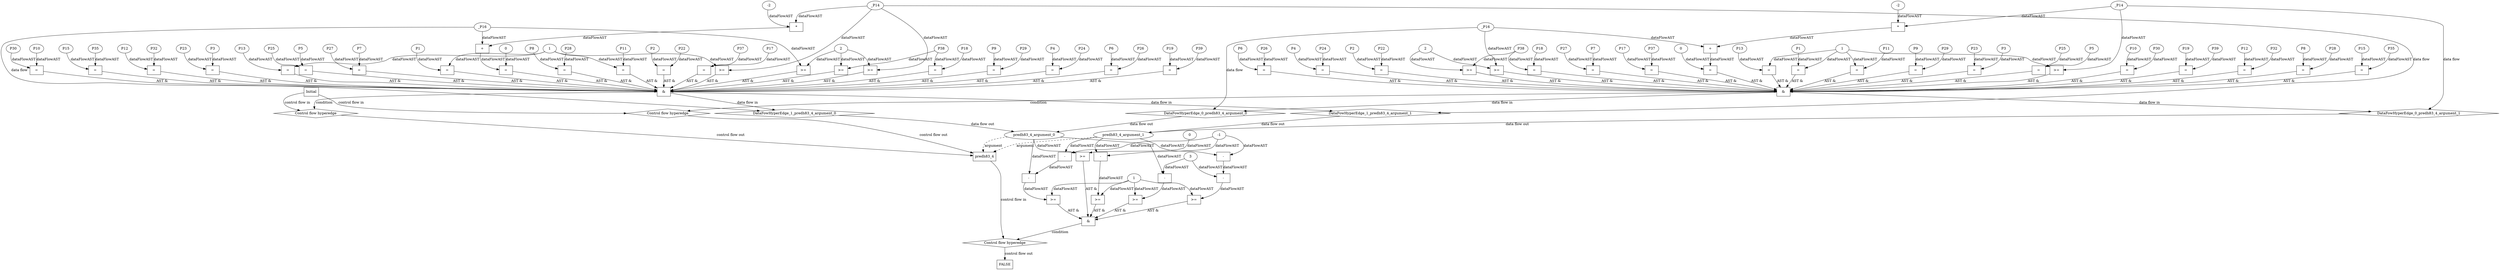 digraph dag {
"predh83_4" [label="predh83_4" nodeName="predh83_4" class=cfn  shape="rect"];
FALSE [label="FALSE" nodeName=FALSE class=cfn  shape="rect"];
Initial [label="Initial" nodeName=Initial class=cfn  shape="rect"];
ControlFowHyperEdge_0 [label="Control flow hyperedge" nodeName=ControlFowHyperEdge_0 class=controlFlowHyperEdge shape="diamond"];
"Initial" -> ControlFowHyperEdge_0 [label="control flow in"]
ControlFowHyperEdge_0 -> "predh83_4" [label="control flow out"]
ControlFowHyperEdge_1 [label="Control flow hyperedge" nodeName=ControlFowHyperEdge_1 class=controlFlowHyperEdge shape="diamond"];
"Initial" -> ControlFowHyperEdge_1 [label="control flow in"]
ControlFowHyperEdge_1 -> "predh83_4" [label="control flow out"]
ControlFowHyperEdge_2 [label="Control flow hyperedge" nodeName=ControlFowHyperEdge_2 class=controlFlowHyperEdge shape="diamond"];
"predh83_4" -> ControlFowHyperEdge_2 [label="control flow in"]
ControlFowHyperEdge_2 -> "FALSE" [label="control flow out"]
"predh83_4_argument_0" [label="predh83_4_argument_0" nodeName=argument0 class=argument  head="predh83_4" shape="oval"];
"predh83_4_argument_0" -> "predh83_4"[label="argument" style="dashed"]
"predh83_4_argument_1" [label="predh83_4_argument_1" nodeName=argument1 class=argument  head="predh83_4" shape="oval"];
"predh83_4_argument_1" -> "predh83_4"[label="argument" style="dashed"]

"xxxpredh83_4___Initial_0xxx_and" [label="&" nodeName="xxxpredh83_4___Initial_0xxx_and" class=Operator shape="rect"];
"xxxpredh83_4___Initial_0xxxguard8_node_0" [label="=" nodeName="xxxpredh83_4___Initial_0xxxguard8_node_0" class=Operator  shape="rect"];
"xxxpredh83_4___Initial_0xxxguard8_node_1" [label="P10" nodeName="xxxpredh83_4___Initial_0xxxguard8_node_1" class=Constant ];
"xxxpredh83_4___Initial_0xxxguard8_node_2" [label="P30" nodeName="xxxpredh83_4___Initial_0xxxguard8_node_2" class=Constant ];
"xxxpredh83_4___Initial_0xxxguard8_node_1" -> "xxxpredh83_4___Initial_0xxxguard8_node_0"[label="dataFlowAST"]
"xxxpredh83_4___Initial_0xxxguard8_node_2" -> "xxxpredh83_4___Initial_0xxxguard8_node_0"[label="dataFlowAST"]

"xxxpredh83_4___Initial_0xxxguard8_node_0" -> "xxxpredh83_4___Initial_0xxx_and" [label="AST &"];
"xxxpredh83_4___Initial_0xxxguard6_node_0" [label="=" nodeName="xxxpredh83_4___Initial_0xxxguard6_node_0" class=Operator  shape="rect"];
"xxxpredh83_4___Initial_0xxxguard6_node_1" [label="P19" nodeName="xxxpredh83_4___Initial_0xxxguard6_node_1" class=Constant ];
"xxxpredh83_4___Initial_0xxxguard6_node_2" [label="P39" nodeName="xxxpredh83_4___Initial_0xxxguard6_node_2" class=Constant ];
"xxxpredh83_4___Initial_0xxxguard6_node_1" -> "xxxpredh83_4___Initial_0xxxguard6_node_0"[label="dataFlowAST"]
"xxxpredh83_4___Initial_0xxxguard6_node_2" -> "xxxpredh83_4___Initial_0xxxguard6_node_0"[label="dataFlowAST"]

"xxxpredh83_4___Initial_0xxxguard6_node_0" -> "xxxpredh83_4___Initial_0xxx_and" [label="AST &"];
"xxxpredh83_4___Initial_0xxxguard16_node_0" [label="=" nodeName="xxxpredh83_4___Initial_0xxxguard16_node_0" class=Operator  shape="rect"];
"xxxpredh83_4___Initial_0xxxguard16_node_1" [label="P12" nodeName="xxxpredh83_4___Initial_0xxxguard16_node_1" class=Constant ];
"xxxpredh83_4___Initial_0xxxguard16_node_2" [label="P32" nodeName="xxxpredh83_4___Initial_0xxxguard16_node_2" class=Constant ];
"xxxpredh83_4___Initial_0xxxguard16_node_1" -> "xxxpredh83_4___Initial_0xxxguard16_node_0"[label="dataFlowAST"]
"xxxpredh83_4___Initial_0xxxguard16_node_2" -> "xxxpredh83_4___Initial_0xxxguard16_node_0"[label="dataFlowAST"]

"xxxpredh83_4___Initial_0xxxguard16_node_0" -> "xxxpredh83_4___Initial_0xxx_and" [label="AST &"];
"xxxpredh83_4___Initial_0xxxguard17_node_0" [label="=" nodeName="xxxpredh83_4___Initial_0xxxguard17_node_0" class=Operator  shape="rect"];
"xxxpredh83_4___Initial_0xxxguard17_node_1" [label="P8" nodeName="xxxpredh83_4___Initial_0xxxguard17_node_1" class=Constant ];
"xxxpredh83_4___Initial_0xxxguard17_node_2" [label="P28" nodeName="xxxpredh83_4___Initial_0xxxguard17_node_2" class=Constant ];
"xxxpredh83_4___Initial_0xxxguard17_node_1" -> "xxxpredh83_4___Initial_0xxxguard17_node_0"[label="dataFlowAST"]
"xxxpredh83_4___Initial_0xxxguard17_node_2" -> "xxxpredh83_4___Initial_0xxxguard17_node_0"[label="dataFlowAST"]

"xxxpredh83_4___Initial_0xxxguard17_node_0" -> "xxxpredh83_4___Initial_0xxx_and" [label="AST &"];
"xxxpredh83_4___Initial_0xxxguard15_node_0" [label="=" nodeName="xxxpredh83_4___Initial_0xxxguard15_node_0" class=Operator  shape="rect"];
"xxxpredh83_4___Initial_0xxxguard15_node_1" [label="P15" nodeName="xxxpredh83_4___Initial_0xxxguard15_node_1" class=Constant ];
"xxxpredh83_4___Initial_0xxxguard15_node_2" [label="P35" nodeName="xxxpredh83_4___Initial_0xxxguard15_node_2" class=Constant ];
"xxxpredh83_4___Initial_0xxxguard15_node_1" -> "xxxpredh83_4___Initial_0xxxguard15_node_0"[label="dataFlowAST"]
"xxxpredh83_4___Initial_0xxxguard15_node_2" -> "xxxpredh83_4___Initial_0xxxguard15_node_0"[label="dataFlowAST"]

"xxxpredh83_4___Initial_0xxxguard15_node_0" -> "xxxpredh83_4___Initial_0xxx_and" [label="AST &"];
"xxxpredh83_4___Initial_0xxxguard7_node_0" [label="=" nodeName="xxxpredh83_4___Initial_0xxxguard7_node_0" class=Operator  shape="rect"];
"xxxpredh83_4___Initial_0xxxguard7_node_1" [label="P6" nodeName="xxxpredh83_4___Initial_0xxxguard7_node_1" class=Constant ];
"xxxpredh83_4___Initial_0xxxguard7_node_2" [label="P26" nodeName="xxxpredh83_4___Initial_0xxxguard7_node_2" class=Constant ];
"xxxpredh83_4___Initial_0xxxguard7_node_1" -> "xxxpredh83_4___Initial_0xxxguard7_node_0"[label="dataFlowAST"]
"xxxpredh83_4___Initial_0xxxguard7_node_2" -> "xxxpredh83_4___Initial_0xxxguard7_node_0"[label="dataFlowAST"]

"xxxpredh83_4___Initial_0xxxguard7_node_0" -> "xxxpredh83_4___Initial_0xxx_and" [label="AST &"];
"xxxpredh83_4___Initial_0xxxguard19_node_0" [label=">=" nodeName="xxxpredh83_4___Initial_0xxxguard19_node_0" class=Operator  shape="rect"];
"xxxpredh83_4___Initial_0xxxguard10_node_2" -> "xxxpredh83_4___Initial_0xxxguard19_node_0"[label="dataFlowAST"]
"xxxpredh83_4___Initial_0xxxguard14_node_2" -> "xxxpredh83_4___Initial_0xxxguard19_node_0"[label="dataFlowAST"]

"xxxpredh83_4___Initial_0xxxguard19_node_0" -> "xxxpredh83_4___Initial_0xxx_and" [label="AST &"];
"xxxpredh83_4___Initial_0xxxguard18_node_0" [label="=" nodeName="xxxpredh83_4___Initial_0xxxguard18_node_0" class=Operator  shape="rect"];
"xxxpredh83_4___Initial_0xxxguard18_node_1" [label="P4" nodeName="xxxpredh83_4___Initial_0xxxguard18_node_1" class=Constant ];
"xxxpredh83_4___Initial_0xxxguard18_node_2" [label="P24" nodeName="xxxpredh83_4___Initial_0xxxguard18_node_2" class=Constant ];
"xxxpredh83_4___Initial_0xxxguard18_node_1" -> "xxxpredh83_4___Initial_0xxxguard18_node_0"[label="dataFlowAST"]
"xxxpredh83_4___Initial_0xxxguard18_node_2" -> "xxxpredh83_4___Initial_0xxxguard18_node_0"[label="dataFlowAST"]

"xxxpredh83_4___Initial_0xxxguard18_node_0" -> "xxxpredh83_4___Initial_0xxx_and" [label="AST &"];
"xxxpredh83_4___Initial_0xxxguard1_node_0" [label="=" nodeName="xxxpredh83_4___Initial_0xxxguard1_node_0" class=Operator  shape="rect"];
"xxxpredh83_4___Initial_0xxxguard1_node_1" [label="P2" nodeName="xxxpredh83_4___Initial_0xxxguard1_node_1" class=Constant ];
"xxxpredh83_4___Initial_0xxxguard1_node_2" [label="P22" nodeName="xxxpredh83_4___Initial_0xxxguard1_node_2" class=Constant ];
"xxxpredh83_4___Initial_0xxxguard1_node_1" -> "xxxpredh83_4___Initial_0xxxguard1_node_0"[label="dataFlowAST"]
"xxxpredh83_4___Initial_0xxxguard1_node_2" -> "xxxpredh83_4___Initial_0xxxguard1_node_0"[label="dataFlowAST"]

"xxxpredh83_4___Initial_0xxxguard1_node_0" -> "xxxpredh83_4___Initial_0xxx_and" [label="AST &"];
"xxxpredh83_4___Initial_0xxxguard_0_node_0" [label="=" nodeName="xxxpredh83_4___Initial_0xxxguard_0_node_0" class=Operator  shape="rect"];
"xxxpredh83_4___Initial_0xxxguard_0_node_1" [label="P7" nodeName="xxxpredh83_4___Initial_0xxxguard_0_node_1" class=Constant ];
"xxxpredh83_4___Initial_0xxxguard_0_node_2" [label="P27" nodeName="xxxpredh83_4___Initial_0xxxguard_0_node_2" class=Constant ];
"xxxpredh83_4___Initial_0xxxguard_0_node_1" -> "xxxpredh83_4___Initial_0xxxguard_0_node_0"[label="dataFlowAST"]
"xxxpredh83_4___Initial_0xxxguard_0_node_2" -> "xxxpredh83_4___Initial_0xxxguard_0_node_0"[label="dataFlowAST"]

"xxxpredh83_4___Initial_0xxxguard_0_node_0" -> "xxxpredh83_4___Initial_0xxx_and" [label="AST &"];
"xxxpredh83_4___Initial_0xxxguard14_node_0" [label=">=" nodeName="xxxpredh83_4___Initial_0xxxguard14_node_0" class=Operator  shape="rect"];
"xxxpredh83_4___Initial_0xxxguard14_node_2" [label="2" nodeName="xxxpredh83_4___Initial_0xxxguard14_node_2" class=Literal ];
"xxxpredh83_4___Initial_0xxxdataFlow_0_node_0" -> "xxxpredh83_4___Initial_0xxxguard14_node_0"[label="dataFlowAST"]
"xxxpredh83_4___Initial_0xxxguard14_node_2" -> "xxxpredh83_4___Initial_0xxxguard14_node_0"[label="dataFlowAST"]

"xxxpredh83_4___Initial_0xxxguard14_node_0" -> "xxxpredh83_4___Initial_0xxx_and" [label="AST &"];
"xxxpredh83_4___Initial_0xxxguard20_node_0" [label="=" nodeName="xxxpredh83_4___Initial_0xxxguard20_node_0" class=Operator  shape="rect"];
"xxxpredh83_4___Initial_0xxxguard20_node_1" [label="P17" nodeName="xxxpredh83_4___Initial_0xxxguard20_node_1" class=Constant ];
"xxxpredh83_4___Initial_0xxxguard20_node_2" [label="P37" nodeName="xxxpredh83_4___Initial_0xxxguard20_node_2" class=Constant ];
"xxxpredh83_4___Initial_0xxxguard20_node_1" -> "xxxpredh83_4___Initial_0xxxguard20_node_0"[label="dataFlowAST"]
"xxxpredh83_4___Initial_0xxxguard20_node_2" -> "xxxpredh83_4___Initial_0xxxguard20_node_0"[label="dataFlowAST"]

"xxxpredh83_4___Initial_0xxxguard20_node_0" -> "xxxpredh83_4___Initial_0xxx_and" [label="AST &"];
"xxxpredh83_4___Initial_0xxxguard2_node_0" [label="=" nodeName="xxxpredh83_4___Initial_0xxxguard2_node_0" class=Operator  shape="rect"];
"xxxpredh83_4___Initial_0xxxguard2_node_1" [label="1" nodeName="xxxpredh83_4___Initial_0xxxguard2_node_1" class=Literal ];
"xxxpredh83_4___Initial_0xxxguard2_node_2" [label="P13" nodeName="xxxpredh83_4___Initial_0xxxguard2_node_2" class=Constant ];
"xxxpredh83_4___Initial_0xxxguard2_node_1" -> "xxxpredh83_4___Initial_0xxxguard2_node_0"[label="dataFlowAST"]
"xxxpredh83_4___Initial_0xxxguard2_node_2" -> "xxxpredh83_4___Initial_0xxxguard2_node_0"[label="dataFlowAST"]

"xxxpredh83_4___Initial_0xxxguard2_node_0" -> "xxxpredh83_4___Initial_0xxx_and" [label="AST &"];
"xxxpredh83_4___Initial_0xxxguard12_node_0" [label="=" nodeName="xxxpredh83_4___Initial_0xxxguard12_node_0" class=Operator  shape="rect"];
"xxxpredh83_4___Initial_0xxxguard12_node_1" [label="+" nodeName="xxxpredh83_4___Initial_0xxxguard12_node_1" class= Operator shape="rect"];
"xxxpredh83_4___Initial_0xxxguard12_node_2" [label="*" nodeName="xxxpredh83_4___Initial_0xxxguard12_node_2" class=Operator  shape="rect"];
"xxxpredh83_4___Initial_0xxxguard12_node_3" [label="-2" nodeName="xxxpredh83_4___Initial_0xxxguard12_node_3" class=Coeff ];
"xxxpredh83_4___Initial_0xxxguard12_node_6" [label="0" nodeName="xxxpredh83_4___Initial_0xxxguard12_node_6" class=Literal ];
"xxxpredh83_4___Initial_0xxxguard12_node_1" -> "xxxpredh83_4___Initial_0xxxguard12_node_0"[label="dataFlowAST"]
"xxxpredh83_4___Initial_0xxxguard12_node_6" -> "xxxpredh83_4___Initial_0xxxguard12_node_0"[label="dataFlowAST"]
"xxxpredh83_4___Initial_0xxxguard12_node_2" -> "xxxpredh83_4___Initial_0xxxguard12_node_1"[label="dataFlowAST"]
"xxxpredh83_4___Initial_0xxxdataFlow_0_node_0" -> "xxxpredh83_4___Initial_0xxxguard12_node_1"[label="dataFlowAST"]
"xxxpredh83_4___Initial_0xxxguard12_node_3" -> "xxxpredh83_4___Initial_0xxxguard12_node_2"[label="dataFlowAST"]
"xxxpredh83_4___Initial_0xxxdataFlow1_node_0" -> "xxxpredh83_4___Initial_0xxxguard12_node_2"[label="dataFlowAST"]

"xxxpredh83_4___Initial_0xxxguard12_node_0" -> "xxxpredh83_4___Initial_0xxx_and" [label="AST &"];
"xxxpredh83_4___Initial_0xxxguard5_node_0" [label="=" nodeName="xxxpredh83_4___Initial_0xxxguard5_node_0" class=Operator  shape="rect"];
"xxxpredh83_4___Initial_0xxxguard5_node_2" [label="P1" nodeName="xxxpredh83_4___Initial_0xxxguard5_node_2" class=Constant ];
"xxxpredh83_4___Initial_0xxxguard2_node_1" -> "xxxpredh83_4___Initial_0xxxguard5_node_0"[label="dataFlowAST"]
"xxxpredh83_4___Initial_0xxxguard5_node_2" -> "xxxpredh83_4___Initial_0xxxguard5_node_0"[label="dataFlowAST"]

"xxxpredh83_4___Initial_0xxxguard5_node_0" -> "xxxpredh83_4___Initial_0xxx_and" [label="AST &"];
"xxxpredh83_4___Initial_0xxxguard4_node_0" [label="=" nodeName="xxxpredh83_4___Initial_0xxxguard4_node_0" class=Operator  shape="rect"];
"xxxpredh83_4___Initial_0xxxguard4_node_1" [label="P9" nodeName="xxxpredh83_4___Initial_0xxxguard4_node_1" class=Constant ];
"xxxpredh83_4___Initial_0xxxguard4_node_2" [label="P29" nodeName="xxxpredh83_4___Initial_0xxxguard4_node_2" class=Constant ];
"xxxpredh83_4___Initial_0xxxguard4_node_1" -> "xxxpredh83_4___Initial_0xxxguard4_node_0"[label="dataFlowAST"]
"xxxpredh83_4___Initial_0xxxguard4_node_2" -> "xxxpredh83_4___Initial_0xxxguard4_node_0"[label="dataFlowAST"]

"xxxpredh83_4___Initial_0xxxguard4_node_0" -> "xxxpredh83_4___Initial_0xxx_and" [label="AST &"];
"xxxpredh83_4___Initial_0xxxguard10_node_0" [label="=" nodeName="xxxpredh83_4___Initial_0xxxguard10_node_0" class=Operator  shape="rect"];
"xxxpredh83_4___Initial_0xxxguard10_node_1" [label="P18" nodeName="xxxpredh83_4___Initial_0xxxguard10_node_1" class=Constant ];
"xxxpredh83_4___Initial_0xxxguard10_node_2" [label="P38" nodeName="xxxpredh83_4___Initial_0xxxguard10_node_2" class=Constant ];
"xxxpredh83_4___Initial_0xxxguard10_node_1" -> "xxxpredh83_4___Initial_0xxxguard10_node_0"[label="dataFlowAST"]
"xxxpredh83_4___Initial_0xxxguard10_node_2" -> "xxxpredh83_4___Initial_0xxxguard10_node_0"[label="dataFlowAST"]

"xxxpredh83_4___Initial_0xxxguard10_node_0" -> "xxxpredh83_4___Initial_0xxx_and" [label="AST &"];
"xxxpredh83_4___Initial_0xxxguard3_node_0" [label="=" nodeName="xxxpredh83_4___Initial_0xxxguard3_node_0" class=Operator  shape="rect"];
"xxxpredh83_4___Initial_0xxxguard3_node_1" [label="P3" nodeName="xxxpredh83_4___Initial_0xxxguard3_node_1" class=Constant ];
"xxxpredh83_4___Initial_0xxxguard3_node_2" [label="P23" nodeName="xxxpredh83_4___Initial_0xxxguard3_node_2" class=Constant ];
"xxxpredh83_4___Initial_0xxxguard3_node_1" -> "xxxpredh83_4___Initial_0xxxguard3_node_0"[label="dataFlowAST"]
"xxxpredh83_4___Initial_0xxxguard3_node_2" -> "xxxpredh83_4___Initial_0xxxguard3_node_0"[label="dataFlowAST"]

"xxxpredh83_4___Initial_0xxxguard3_node_0" -> "xxxpredh83_4___Initial_0xxx_and" [label="AST &"];
"xxxpredh83_4___Initial_0xxxguard9_node_0" [label=">=" nodeName="xxxpredh83_4___Initial_0xxxguard9_node_0" class=Operator  shape="rect"];
"xxxpredh83_4___Initial_0xxxguard2_node_1" -> "xxxpredh83_4___Initial_0xxxguard9_node_0"[label="dataFlowAST"]
"xxxpredh83_4___Initial_0xxxdataFlow1_node_0" -> "xxxpredh83_4___Initial_0xxxguard9_node_0"[label="dataFlowAST"]

"xxxpredh83_4___Initial_0xxxguard9_node_0" -> "xxxpredh83_4___Initial_0xxx_and" [label="AST &"];
"xxxpredh83_4___Initial_0xxxguard11_node_0" [label="=" nodeName="xxxpredh83_4___Initial_0xxxguard11_node_0" class=Operator  shape="rect"];
"xxxpredh83_4___Initial_0xxxguard11_node_1" [label="P5" nodeName="xxxpredh83_4___Initial_0xxxguard11_node_1" class=Constant ];
"xxxpredh83_4___Initial_0xxxguard11_node_2" [label="P25" nodeName="xxxpredh83_4___Initial_0xxxguard11_node_2" class=Constant ];
"xxxpredh83_4___Initial_0xxxguard11_node_1" -> "xxxpredh83_4___Initial_0xxxguard11_node_0"[label="dataFlowAST"]
"xxxpredh83_4___Initial_0xxxguard11_node_2" -> "xxxpredh83_4___Initial_0xxxguard11_node_0"[label="dataFlowAST"]

"xxxpredh83_4___Initial_0xxxguard11_node_0" -> "xxxpredh83_4___Initial_0xxx_and" [label="AST &"];
"xxxpredh83_4___Initial_0xxxguard13_node_0" [label="=" nodeName="xxxpredh83_4___Initial_0xxxguard13_node_0" class=Operator  shape="rect"];
"xxxpredh83_4___Initial_0xxxguard13_node_2" [label="P11" nodeName="xxxpredh83_4___Initial_0xxxguard13_node_2" class=Constant ];
"xxxpredh83_4___Initial_0xxxguard2_node_1" -> "xxxpredh83_4___Initial_0xxxguard13_node_0"[label="dataFlowAST"]
"xxxpredh83_4___Initial_0xxxguard13_node_2" -> "xxxpredh83_4___Initial_0xxxguard13_node_0"[label="dataFlowAST"]

"xxxpredh83_4___Initial_0xxxguard13_node_0" -> "xxxpredh83_4___Initial_0xxx_and" [label="AST &"];
"xxxpredh83_4___Initial_0xxx_and" -> "ControlFowHyperEdge_0" [label="condition"];
"xxxpredh83_4___Initial_0xxxdataFlow_0_node_0" [label="_P16" nodeName="xxxpredh83_4___Initial_0xxxdataFlow_0_node_0" class=Constant ];

"xxxpredh83_4___Initial_0xxxdataFlow_0_node_0" -> "DataFowHyperEdge_0_predh83_4_argument_0" [label="data flow"];
"xxxpredh83_4___Initial_0xxxdataFlow1_node_0" [label="_P14" nodeName="xxxpredh83_4___Initial_0xxxdataFlow1_node_0" class=Constant ];

"xxxpredh83_4___Initial_0xxxdataFlow1_node_0" -> "DataFowHyperEdge_0_predh83_4_argument_1" [label="data flow"];
"xxxpredh83_4___Initial_1xxx_and" [label="&" nodeName="xxxpredh83_4___Initial_1xxx_and" class=Operator shape="rect"];
"xxxpredh83_4___Initial_1xxxguard16_node_0" [label="=" nodeName="xxxpredh83_4___Initial_1xxxguard16_node_0" class=Operator  shape="rect"];
"xxxpredh83_4___Initial_1xxxguard16_node_2" [label="P13" nodeName="xxxpredh83_4___Initial_1xxxguard16_node_2" class=Constant ];
"xxxpredh83_4___Initial_1xxxguard1_node_1" -> "xxxpredh83_4___Initial_1xxxguard16_node_0"[label="dataFlowAST"]
"xxxpredh83_4___Initial_1xxxguard16_node_2" -> "xxxpredh83_4___Initial_1xxxguard16_node_0"[label="dataFlowAST"]

"xxxpredh83_4___Initial_1xxxguard16_node_0" -> "xxxpredh83_4___Initial_1xxx_and" [label="AST &"];
"xxxpredh83_4___Initial_1xxxguard13_node_0" [label="=" nodeName="xxxpredh83_4___Initial_1xxxguard13_node_0" class=Operator  shape="rect"];
"xxxpredh83_4___Initial_1xxxguard13_node_1" [label="P19" nodeName="xxxpredh83_4___Initial_1xxxguard13_node_1" class=Constant ];
"xxxpredh83_4___Initial_1xxxguard13_node_2" [label="P39" nodeName="xxxpredh83_4___Initial_1xxxguard13_node_2" class=Constant ];
"xxxpredh83_4___Initial_1xxxguard13_node_1" -> "xxxpredh83_4___Initial_1xxxguard13_node_0"[label="dataFlowAST"]
"xxxpredh83_4___Initial_1xxxguard13_node_2" -> "xxxpredh83_4___Initial_1xxxguard13_node_0"[label="dataFlowAST"]

"xxxpredh83_4___Initial_1xxxguard13_node_0" -> "xxxpredh83_4___Initial_1xxx_and" [label="AST &"];
"xxxpredh83_4___Initial_1xxxguard_0_node_0" [label="=" nodeName="xxxpredh83_4___Initial_1xxxguard_0_node_0" class=Operator  shape="rect"];
"xxxpredh83_4___Initial_1xxxguard_0_node_1" [label="P6" nodeName="xxxpredh83_4___Initial_1xxxguard_0_node_1" class=Constant ];
"xxxpredh83_4___Initial_1xxxguard_0_node_2" [label="P26" nodeName="xxxpredh83_4___Initial_1xxxguard_0_node_2" class=Constant ];
"xxxpredh83_4___Initial_1xxxguard_0_node_1" -> "xxxpredh83_4___Initial_1xxxguard_0_node_0"[label="dataFlowAST"]
"xxxpredh83_4___Initial_1xxxguard_0_node_2" -> "xxxpredh83_4___Initial_1xxxguard_0_node_0"[label="dataFlowAST"]

"xxxpredh83_4___Initial_1xxxguard_0_node_0" -> "xxxpredh83_4___Initial_1xxx_and" [label="AST &"];
"xxxpredh83_4___Initial_1xxxguard5_node_0" [label="=" nodeName="xxxpredh83_4___Initial_1xxxguard5_node_0" class=Operator  shape="rect"];
"xxxpredh83_4___Initial_1xxxguard5_node_1" [label="+" nodeName="xxxpredh83_4___Initial_1xxxguard5_node_1" class= Operator shape="rect"];
"xxxpredh83_4___Initial_1xxxguard5_node_2" [label="*" nodeName="xxxpredh83_4___Initial_1xxxguard5_node_2" class=Operator  shape="rect"];
"xxxpredh83_4___Initial_1xxxguard5_node_3" [label="-2" nodeName="xxxpredh83_4___Initial_1xxxguard5_node_3" class=Coeff ];
"xxxpredh83_4___Initial_1xxxguard5_node_6" [label="0" nodeName="xxxpredh83_4___Initial_1xxxguard5_node_6" class=Literal ];
"xxxpredh83_4___Initial_1xxxguard5_node_1" -> "xxxpredh83_4___Initial_1xxxguard5_node_0"[label="dataFlowAST"]
"xxxpredh83_4___Initial_1xxxguard5_node_6" -> "xxxpredh83_4___Initial_1xxxguard5_node_0"[label="dataFlowAST"]
"xxxpredh83_4___Initial_1xxxguard5_node_2" -> "xxxpredh83_4___Initial_1xxxguard5_node_1"[label="dataFlowAST"]
"xxxpredh83_4___Initial_1xxxdataFlow_0_node_0" -> "xxxpredh83_4___Initial_1xxxguard5_node_1"[label="dataFlowAST"]
"xxxpredh83_4___Initial_1xxxguard5_node_3" -> "xxxpredh83_4___Initial_1xxxguard5_node_2"[label="dataFlowAST"]
"xxxpredh83_4___Initial_1xxxdataFlow1_node_0" -> "xxxpredh83_4___Initial_1xxxguard5_node_2"[label="dataFlowAST"]

"xxxpredh83_4___Initial_1xxxguard5_node_0" -> "xxxpredh83_4___Initial_1xxx_and" [label="AST &"];
"xxxpredh83_4___Initial_1xxxguard14_node_0" [label="=" nodeName="xxxpredh83_4___Initial_1xxxguard14_node_0" class=Operator  shape="rect"];
"xxxpredh83_4___Initial_1xxxguard14_node_1" [label="P10" nodeName="xxxpredh83_4___Initial_1xxxguard14_node_1" class=Constant ];
"xxxpredh83_4___Initial_1xxxguard14_node_2" [label="P30" nodeName="xxxpredh83_4___Initial_1xxxguard14_node_2" class=Constant ];
"xxxpredh83_4___Initial_1xxxguard14_node_1" -> "xxxpredh83_4___Initial_1xxxguard14_node_0"[label="dataFlowAST"]
"xxxpredh83_4___Initial_1xxxguard14_node_2" -> "xxxpredh83_4___Initial_1xxxguard14_node_0"[label="dataFlowAST"]

"xxxpredh83_4___Initial_1xxxguard14_node_0" -> "xxxpredh83_4___Initial_1xxx_and" [label="AST &"];
"xxxpredh83_4___Initial_1xxxguard21_node_0" [label="=" nodeName="xxxpredh83_4___Initial_1xxxguard21_node_0" class=Operator  shape="rect"];
"xxxpredh83_4___Initial_1xxxguard21_node_1" [label="P15" nodeName="xxxpredh83_4___Initial_1xxxguard21_node_1" class=Constant ];
"xxxpredh83_4___Initial_1xxxguard21_node_2" [label="P35" nodeName="xxxpredh83_4___Initial_1xxxguard21_node_2" class=Constant ];
"xxxpredh83_4___Initial_1xxxguard21_node_1" -> "xxxpredh83_4___Initial_1xxxguard21_node_0"[label="dataFlowAST"]
"xxxpredh83_4___Initial_1xxxguard21_node_2" -> "xxxpredh83_4___Initial_1xxxguard21_node_0"[label="dataFlowAST"]

"xxxpredh83_4___Initial_1xxxguard21_node_0" -> "xxxpredh83_4___Initial_1xxx_and" [label="AST &"];
"xxxpredh83_4___Initial_1xxxguard2_node_0" [label="=" nodeName="xxxpredh83_4___Initial_1xxxguard2_node_0" class=Operator  shape="rect"];
"xxxpredh83_4___Initial_1xxxguard2_node_1" [label="P12" nodeName="xxxpredh83_4___Initial_1xxxguard2_node_1" class=Constant ];
"xxxpredh83_4___Initial_1xxxguard2_node_2" [label="P32" nodeName="xxxpredh83_4___Initial_1xxxguard2_node_2" class=Constant ];
"xxxpredh83_4___Initial_1xxxguard2_node_1" -> "xxxpredh83_4___Initial_1xxxguard2_node_0"[label="dataFlowAST"]
"xxxpredh83_4___Initial_1xxxguard2_node_2" -> "xxxpredh83_4___Initial_1xxxguard2_node_0"[label="dataFlowAST"]

"xxxpredh83_4___Initial_1xxxguard2_node_0" -> "xxxpredh83_4___Initial_1xxx_and" [label="AST &"];
"xxxpredh83_4___Initial_1xxxguard20_node_0" [label=">=" nodeName="xxxpredh83_4___Initial_1xxxguard20_node_0" class=Operator  shape="rect"];
"xxxpredh83_4___Initial_1xxxdataFlow_0_node_0" -> "xxxpredh83_4___Initial_1xxxguard20_node_0"[label="dataFlowAST"]
"xxxpredh83_4___Initial_1xxxguard6_node_2" -> "xxxpredh83_4___Initial_1xxxguard20_node_0"[label="dataFlowAST"]

"xxxpredh83_4___Initial_1xxxguard20_node_0" -> "xxxpredh83_4___Initial_1xxx_and" [label="AST &"];
"xxxpredh83_4___Initial_1xxxguard19_node_0" [label="=" nodeName="xxxpredh83_4___Initial_1xxxguard19_node_0" class=Operator  shape="rect"];
"xxxpredh83_4___Initial_1xxxguard19_node_1" [label="P3" nodeName="xxxpredh83_4___Initial_1xxxguard19_node_1" class=Constant ];
"xxxpredh83_4___Initial_1xxxguard19_node_2" [label="P23" nodeName="xxxpredh83_4___Initial_1xxxguard19_node_2" class=Constant ];
"xxxpredh83_4___Initial_1xxxguard19_node_1" -> "xxxpredh83_4___Initial_1xxxguard19_node_0"[label="dataFlowAST"]
"xxxpredh83_4___Initial_1xxxguard19_node_2" -> "xxxpredh83_4___Initial_1xxxguard19_node_0"[label="dataFlowAST"]

"xxxpredh83_4___Initial_1xxxguard19_node_0" -> "xxxpredh83_4___Initial_1xxx_and" [label="AST &"];
"xxxpredh83_4___Initial_1xxxguard1_node_0" [label="=" nodeName="xxxpredh83_4___Initial_1xxxguard1_node_0" class=Operator  shape="rect"];
"xxxpredh83_4___Initial_1xxxguard1_node_1" [label="1" nodeName="xxxpredh83_4___Initial_1xxxguard1_node_1" class=Literal ];
"xxxpredh83_4___Initial_1xxxguard1_node_2" [label="P1" nodeName="xxxpredh83_4___Initial_1xxxguard1_node_2" class=Constant ];
"xxxpredh83_4___Initial_1xxxguard1_node_1" -> "xxxpredh83_4___Initial_1xxxguard1_node_0"[label="dataFlowAST"]
"xxxpredh83_4___Initial_1xxxguard1_node_2" -> "xxxpredh83_4___Initial_1xxxguard1_node_0"[label="dataFlowAST"]

"xxxpredh83_4___Initial_1xxxguard1_node_0" -> "xxxpredh83_4___Initial_1xxx_and" [label="AST &"];
"xxxpredh83_4___Initial_1xxxguard8_node_0" [label="=" nodeName="xxxpredh83_4___Initial_1xxxguard8_node_0" class=Operator  shape="rect"];
"xxxpredh83_4___Initial_1xxxguard8_node_1" [label="P5" nodeName="xxxpredh83_4___Initial_1xxxguard8_node_1" class=Constant ];
"xxxpredh83_4___Initial_1xxxguard8_node_2" [label="P25" nodeName="xxxpredh83_4___Initial_1xxxguard8_node_2" class=Constant ];
"xxxpredh83_4___Initial_1xxxguard8_node_1" -> "xxxpredh83_4___Initial_1xxxguard8_node_0"[label="dataFlowAST"]
"xxxpredh83_4___Initial_1xxxguard8_node_2" -> "xxxpredh83_4___Initial_1xxxguard8_node_0"[label="dataFlowAST"]

"xxxpredh83_4___Initial_1xxxguard8_node_0" -> "xxxpredh83_4___Initial_1xxx_and" [label="AST &"];
"xxxpredh83_4___Initial_1xxxguard18_node_0" [label="=" nodeName="xxxpredh83_4___Initial_1xxxguard18_node_0" class=Operator  shape="rect"];
"xxxpredh83_4___Initial_1xxxguard18_node_1" [label="P7" nodeName="xxxpredh83_4___Initial_1xxxguard18_node_1" class=Constant ];
"xxxpredh83_4___Initial_1xxxguard18_node_2" [label="P27" nodeName="xxxpredh83_4___Initial_1xxxguard18_node_2" class=Constant ];
"xxxpredh83_4___Initial_1xxxguard18_node_1" -> "xxxpredh83_4___Initial_1xxxguard18_node_0"[label="dataFlowAST"]
"xxxpredh83_4___Initial_1xxxguard18_node_2" -> "xxxpredh83_4___Initial_1xxxguard18_node_0"[label="dataFlowAST"]

"xxxpredh83_4___Initial_1xxxguard18_node_0" -> "xxxpredh83_4___Initial_1xxx_and" [label="AST &"];
"xxxpredh83_4___Initial_1xxxguard4_node_0" [label="=" nodeName="xxxpredh83_4___Initial_1xxxguard4_node_0" class=Operator  shape="rect"];
"xxxpredh83_4___Initial_1xxxguard4_node_1" [label="P8" nodeName="xxxpredh83_4___Initial_1xxxguard4_node_1" class=Constant ];
"xxxpredh83_4___Initial_1xxxguard4_node_2" [label="P28" nodeName="xxxpredh83_4___Initial_1xxxguard4_node_2" class=Constant ];
"xxxpredh83_4___Initial_1xxxguard4_node_1" -> "xxxpredh83_4___Initial_1xxxguard4_node_0"[label="dataFlowAST"]
"xxxpredh83_4___Initial_1xxxguard4_node_2" -> "xxxpredh83_4___Initial_1xxxguard4_node_0"[label="dataFlowAST"]

"xxxpredh83_4___Initial_1xxxguard4_node_0" -> "xxxpredh83_4___Initial_1xxx_and" [label="AST &"];
"xxxpredh83_4___Initial_1xxxguard3_node_0" [label="=" nodeName="xxxpredh83_4___Initial_1xxxguard3_node_0" class=Operator  shape="rect"];
"xxxpredh83_4___Initial_1xxxguard3_node_1" [label="P2" nodeName="xxxpredh83_4___Initial_1xxxguard3_node_1" class=Constant ];
"xxxpredh83_4___Initial_1xxxguard3_node_2" [label="P22" nodeName="xxxpredh83_4___Initial_1xxxguard3_node_2" class=Constant ];
"xxxpredh83_4___Initial_1xxxguard3_node_1" -> "xxxpredh83_4___Initial_1xxxguard3_node_0"[label="dataFlowAST"]
"xxxpredh83_4___Initial_1xxxguard3_node_2" -> "xxxpredh83_4___Initial_1xxxguard3_node_0"[label="dataFlowAST"]

"xxxpredh83_4___Initial_1xxxguard3_node_0" -> "xxxpredh83_4___Initial_1xxx_and" [label="AST &"];
"xxxpredh83_4___Initial_1xxxguard6_node_0" [label=">=" nodeName="xxxpredh83_4___Initial_1xxxguard6_node_0" class=Operator  shape="rect"];
"xxxpredh83_4___Initial_1xxxguard6_node_1" [label="P38" nodeName="xxxpredh83_4___Initial_1xxxguard6_node_1" class=Constant ];
"xxxpredh83_4___Initial_1xxxguard6_node_2" [label="2" nodeName="xxxpredh83_4___Initial_1xxxguard6_node_2" class=Literal ];
"xxxpredh83_4___Initial_1xxxguard6_node_1" -> "xxxpredh83_4___Initial_1xxxguard6_node_0"[label="dataFlowAST"]
"xxxpredh83_4___Initial_1xxxguard6_node_2" -> "xxxpredh83_4___Initial_1xxxguard6_node_0"[label="dataFlowAST"]

"xxxpredh83_4___Initial_1xxxguard6_node_0" -> "xxxpredh83_4___Initial_1xxx_and" [label="AST &"];
"xxxpredh83_4___Initial_1xxxguard11_node_0" [label="=" nodeName="xxxpredh83_4___Initial_1xxxguard11_node_0" class=Operator  shape="rect"];
"xxxpredh83_4___Initial_1xxxguard11_node_1" [label="P17" nodeName="xxxpredh83_4___Initial_1xxxguard11_node_1" class=Constant ];
"xxxpredh83_4___Initial_1xxxguard11_node_2" [label="P37" nodeName="xxxpredh83_4___Initial_1xxxguard11_node_2" class=Constant ];
"xxxpredh83_4___Initial_1xxxguard11_node_1" -> "xxxpredh83_4___Initial_1xxxguard11_node_0"[label="dataFlowAST"]
"xxxpredh83_4___Initial_1xxxguard11_node_2" -> "xxxpredh83_4___Initial_1xxxguard11_node_0"[label="dataFlowAST"]

"xxxpredh83_4___Initial_1xxxguard11_node_0" -> "xxxpredh83_4___Initial_1xxx_and" [label="AST &"];
"xxxpredh83_4___Initial_1xxxguard9_node_0" [label="=" nodeName="xxxpredh83_4___Initial_1xxxguard9_node_0" class=Operator  shape="rect"];
"xxxpredh83_4___Initial_1xxxguard9_node_1" [label="P9" nodeName="xxxpredh83_4___Initial_1xxxguard9_node_1" class=Constant ];
"xxxpredh83_4___Initial_1xxxguard9_node_2" [label="P29" nodeName="xxxpredh83_4___Initial_1xxxguard9_node_2" class=Constant ];
"xxxpredh83_4___Initial_1xxxguard9_node_1" -> "xxxpredh83_4___Initial_1xxxguard9_node_0"[label="dataFlowAST"]
"xxxpredh83_4___Initial_1xxxguard9_node_2" -> "xxxpredh83_4___Initial_1xxxguard9_node_0"[label="dataFlowAST"]

"xxxpredh83_4___Initial_1xxxguard9_node_0" -> "xxxpredh83_4___Initial_1xxx_and" [label="AST &"];
"xxxpredh83_4___Initial_1xxxguard17_node_0" [label="=" nodeName="xxxpredh83_4___Initial_1xxxguard17_node_0" class=Operator  shape="rect"];
"xxxpredh83_4___Initial_1xxxguard17_node_2" [label="P11" nodeName="xxxpredh83_4___Initial_1xxxguard17_node_2" class=Constant ];
"xxxpredh83_4___Initial_1xxxguard1_node_1" -> "xxxpredh83_4___Initial_1xxxguard17_node_0"[label="dataFlowAST"]
"xxxpredh83_4___Initial_1xxxguard17_node_2" -> "xxxpredh83_4___Initial_1xxxguard17_node_0"[label="dataFlowAST"]

"xxxpredh83_4___Initial_1xxxguard17_node_0" -> "xxxpredh83_4___Initial_1xxx_and" [label="AST &"];
"xxxpredh83_4___Initial_1xxxguard15_node_0" [label=">=" nodeName="xxxpredh83_4___Initial_1xxxguard15_node_0" class=Operator  shape="rect"];
"xxxpredh83_4___Initial_1xxxdataFlow1_node_0" -> "xxxpredh83_4___Initial_1xxxguard15_node_0"[label="dataFlowAST"]
"xxxpredh83_4___Initial_1xxxguard1_node_1" -> "xxxpredh83_4___Initial_1xxxguard15_node_0"[label="dataFlowAST"]

"xxxpredh83_4___Initial_1xxxguard15_node_0" -> "xxxpredh83_4___Initial_1xxx_and" [label="AST &"];
"xxxpredh83_4___Initial_1xxxguard10_node_0" [label=">=" nodeName="xxxpredh83_4___Initial_1xxxguard10_node_0" class=Operator  shape="rect"];
"xxxpredh83_4___Initial_1xxxdataFlow1_node_0" -> "xxxpredh83_4___Initial_1xxxguard10_node_0"[label="dataFlowAST"]
"xxxpredh83_4___Initial_1xxxguard6_node_2" -> "xxxpredh83_4___Initial_1xxxguard10_node_0"[label="dataFlowAST"]

"xxxpredh83_4___Initial_1xxxguard10_node_0" -> "xxxpredh83_4___Initial_1xxx_and" [label="AST &"];
"xxxpredh83_4___Initial_1xxxguard12_node_0" [label="=" nodeName="xxxpredh83_4___Initial_1xxxguard12_node_0" class=Operator  shape="rect"];
"xxxpredh83_4___Initial_1xxxguard12_node_1" [label="P4" nodeName="xxxpredh83_4___Initial_1xxxguard12_node_1" class=Constant ];
"xxxpredh83_4___Initial_1xxxguard12_node_2" [label="P24" nodeName="xxxpredh83_4___Initial_1xxxguard12_node_2" class=Constant ];
"xxxpredh83_4___Initial_1xxxguard12_node_1" -> "xxxpredh83_4___Initial_1xxxguard12_node_0"[label="dataFlowAST"]
"xxxpredh83_4___Initial_1xxxguard12_node_2" -> "xxxpredh83_4___Initial_1xxxguard12_node_0"[label="dataFlowAST"]

"xxxpredh83_4___Initial_1xxxguard12_node_0" -> "xxxpredh83_4___Initial_1xxx_and" [label="AST &"];
"xxxpredh83_4___Initial_1xxxguard7_node_0" [label="=" nodeName="xxxpredh83_4___Initial_1xxxguard7_node_0" class=Operator  shape="rect"];
"xxxpredh83_4___Initial_1xxxguard7_node_1" [label="P18" nodeName="xxxpredh83_4___Initial_1xxxguard7_node_1" class=Constant ];
"xxxpredh83_4___Initial_1xxxguard7_node_1" -> "xxxpredh83_4___Initial_1xxxguard7_node_0"[label="dataFlowAST"]
"xxxpredh83_4___Initial_1xxxguard6_node_1" -> "xxxpredh83_4___Initial_1xxxguard7_node_0"[label="dataFlowAST"]

"xxxpredh83_4___Initial_1xxxguard7_node_0" -> "xxxpredh83_4___Initial_1xxx_and" [label="AST &"];
"xxxpredh83_4___Initial_1xxx_and" -> "ControlFowHyperEdge_1" [label="condition"];
"xxxpredh83_4___Initial_1xxxdataFlow_0_node_0" [label="_P16" nodeName="xxxpredh83_4___Initial_1xxxdataFlow_0_node_0" class=Constant ];

"xxxpredh83_4___Initial_1xxxdataFlow_0_node_0" -> "DataFowHyperEdge_1_predh83_4_argument_0" [label="data flow"];
"xxxpredh83_4___Initial_1xxxdataFlow1_node_0" [label="_P14" nodeName="xxxpredh83_4___Initial_1xxxdataFlow1_node_0" class=Constant ];

"xxxpredh83_4___Initial_1xxxdataFlow1_node_0" -> "DataFowHyperEdge_1_predh83_4_argument_1" [label="data flow"];
"xxxFALSE___predh83_4_2xxx_and" [label="&" nodeName="xxxFALSE___predh83_4_2xxx_and" class=Operator shape="rect"];
"xxxFALSE___predh83_4_2xxxguard2_node_0" [label=">=" nodeName="xxxFALSE___predh83_4_2xxxguard2_node_0" class=Operator  shape="rect"];
"xxxFALSE___predh83_4_2xxxguard2_node_1" [label="-" nodeName="xxxFALSE___predh83_4_2xxxguard2_node_1" class= Operator shape="rect"];
"xxxFALSE___predh83_4_2xxxguard2_node_2" [label="-" nodeName="xxxFALSE___predh83_4_2xxxguard2_node_2" class= Operator shape="rect"];
"xxxFALSE___predh83_4_2xxxguard2_node_1" -> "xxxFALSE___predh83_4_2xxxguard2_node_0"[label="dataFlowAST"]
"xxxFALSE___predh83_4_2xxxguard_0_node_4" -> "xxxFALSE___predh83_4_2xxxguard2_node_0"[label="dataFlowAST"]
"xxxFALSE___predh83_4_2xxxguard2_node_2" -> "xxxFALSE___predh83_4_2xxxguard2_node_1"[label="dataFlowAST"]
"predh83_4_argument_0" -> "xxxFALSE___predh83_4_2xxxguard2_node_1"[label="dataFlowAST"]
"predh83_4_argument_1" -> "xxxFALSE___predh83_4_2xxxguard2_node_2"[label="dataFlowAST"]
"xxxFALSE___predh83_4_2xxxguard1_node_3" -> "xxxFALSE___predh83_4_2xxxguard2_node_2"[label="dataFlowAST"]

"xxxFALSE___predh83_4_2xxxguard2_node_0" -> "xxxFALSE___predh83_4_2xxx_and" [label="AST &"];
"xxxFALSE___predh83_4_2xxxguard_0_node_0" [label=">=" nodeName="xxxFALSE___predh83_4_2xxxguard_0_node_0" class=Operator  shape="rect"];
"xxxFALSE___predh83_4_2xxxguard_0_node_1" [label="-" nodeName="xxxFALSE___predh83_4_2xxxguard_0_node_1" class= Operator shape="rect"];
"xxxFALSE___predh83_4_2xxxguard_0_node_3" [label="3" nodeName="xxxFALSE___predh83_4_2xxxguard_0_node_3" class=Literal ];
"xxxFALSE___predh83_4_2xxxguard_0_node_4" [label="1" nodeName="xxxFALSE___predh83_4_2xxxguard_0_node_4" class=Literal ];
"xxxFALSE___predh83_4_2xxxguard_0_node_1" -> "xxxFALSE___predh83_4_2xxxguard_0_node_0"[label="dataFlowAST"]
"xxxFALSE___predh83_4_2xxxguard_0_node_4" -> "xxxFALSE___predh83_4_2xxxguard_0_node_0"[label="dataFlowAST"]
"predh83_4_argument_0" -> "xxxFALSE___predh83_4_2xxxguard_0_node_1"[label="dataFlowAST"]
"xxxFALSE___predh83_4_2xxxguard_0_node_3" -> "xxxFALSE___predh83_4_2xxxguard_0_node_1"[label="dataFlowAST"]

"xxxFALSE___predh83_4_2xxxguard_0_node_0" -> "xxxFALSE___predh83_4_2xxx_and" [label="AST &"];
"xxxFALSE___predh83_4_2xxxguard3_node_0" [label=">=" nodeName="xxxFALSE___predh83_4_2xxxguard3_node_0" class=Operator  shape="rect"];
"xxxFALSE___predh83_4_2xxxguard3_node_2" [label="0" nodeName="xxxFALSE___predh83_4_2xxxguard3_node_2" class=Literal ];
"predh83_4_argument_0" -> "xxxFALSE___predh83_4_2xxxguard3_node_0"[label="dataFlowAST"]
"xxxFALSE___predh83_4_2xxxguard3_node_2" -> "xxxFALSE___predh83_4_2xxxguard3_node_0"[label="dataFlowAST"]

"xxxFALSE___predh83_4_2xxxguard3_node_0" -> "xxxFALSE___predh83_4_2xxx_and" [label="AST &"];
"xxxFALSE___predh83_4_2xxxguard4_node_0" [label=">=" nodeName="xxxFALSE___predh83_4_2xxxguard4_node_0" class=Operator  shape="rect"];
"xxxFALSE___predh83_4_2xxxguard4_node_1" [label="-" nodeName="xxxFALSE___predh83_4_2xxxguard4_node_1" class= Operator shape="rect"];
"xxxFALSE___predh83_4_2xxxguard4_node_2" [label="-" nodeName="xxxFALSE___predh83_4_2xxxguard4_node_2" class= Operator shape="rect"];
"xxxFALSE___predh83_4_2xxxguard4_node_1" -> "xxxFALSE___predh83_4_2xxxguard4_node_0"[label="dataFlowAST"]
"xxxFALSE___predh83_4_2xxxguard_0_node_4" -> "xxxFALSE___predh83_4_2xxxguard4_node_0"[label="dataFlowAST"]
"xxxFALSE___predh83_4_2xxxguard4_node_2" -> "xxxFALSE___predh83_4_2xxxguard4_node_1"[label="dataFlowAST"]
"xxxFALSE___predh83_4_2xxxguard_0_node_3" -> "xxxFALSE___predh83_4_2xxxguard4_node_1"[label="dataFlowAST"]
"predh83_4_argument_1" -> "xxxFALSE___predh83_4_2xxxguard4_node_2"[label="dataFlowAST"]
"xxxFALSE___predh83_4_2xxxguard1_node_3" -> "xxxFALSE___predh83_4_2xxxguard4_node_2"[label="dataFlowAST"]

"xxxFALSE___predh83_4_2xxxguard4_node_0" -> "xxxFALSE___predh83_4_2xxx_and" [label="AST &"];
"xxxFALSE___predh83_4_2xxxguard1_node_0" [label=">=" nodeName="xxxFALSE___predh83_4_2xxxguard1_node_0" class=Operator  shape="rect"];
"xxxFALSE___predh83_4_2xxxguard1_node_1" [label="-" nodeName="xxxFALSE___predh83_4_2xxxguard1_node_1" class= Operator shape="rect"];
"xxxFALSE___predh83_4_2xxxguard1_node_3" [label="-1" nodeName="xxxFALSE___predh83_4_2xxxguard1_node_3" class=Literal ];
"xxxFALSE___predh83_4_2xxxguard1_node_1" -> "xxxFALSE___predh83_4_2xxxguard1_node_0"[label="dataFlowAST"]
"xxxFALSE___predh83_4_2xxxguard_0_node_4" -> "xxxFALSE___predh83_4_2xxxguard1_node_0"[label="dataFlowAST"]
"predh83_4_argument_1" -> "xxxFALSE___predh83_4_2xxxguard1_node_1"[label="dataFlowAST"]
"xxxFALSE___predh83_4_2xxxguard1_node_3" -> "xxxFALSE___predh83_4_2xxxguard1_node_1"[label="dataFlowAST"]

"xxxFALSE___predh83_4_2xxxguard1_node_0" -> "xxxFALSE___predh83_4_2xxx_and" [label="AST &"];
"xxxFALSE___predh83_4_2xxx_and" -> "ControlFowHyperEdge_2" [label="condition"];
"DataFowHyperEdge_0_predh83_4_argument_0" [label="DataFowHyperEdge_0_predh83_4_argument_0" nodeName="DataFowHyperEdge_0_predh83_4_argument_0" class=DataFlowHyperedge shape="diamond"];
"DataFowHyperEdge_0_predh83_4_argument_0" -> "predh83_4_argument_0"[label="data flow out"]
"xxxpredh83_4___Initial_0xxx_and" -> "DataFowHyperEdge_0_predh83_4_argument_0"[label="data flow in"]
"DataFowHyperEdge_0_predh83_4_argument_1" [label="DataFowHyperEdge_0_predh83_4_argument_1" nodeName="DataFowHyperEdge_0_predh83_4_argument_1" class=DataFlowHyperedge shape="diamond"];
"DataFowHyperEdge_0_predh83_4_argument_1" -> "predh83_4_argument_1"[label="data flow out"]
"xxxpredh83_4___Initial_0xxx_and" -> "DataFowHyperEdge_0_predh83_4_argument_1"[label="data flow in"]
"DataFowHyperEdge_1_predh83_4_argument_0" [label="DataFowHyperEdge_1_predh83_4_argument_0" nodeName="DataFowHyperEdge_1_predh83_4_argument_0" class=DataFlowHyperedge shape="diamond"];
"DataFowHyperEdge_1_predh83_4_argument_0" -> "predh83_4_argument_0"[label="data flow out"]
"xxxpredh83_4___Initial_1xxx_and" -> "DataFowHyperEdge_1_predh83_4_argument_0"[label="data flow in"]
"DataFowHyperEdge_1_predh83_4_argument_1" [label="DataFowHyperEdge_1_predh83_4_argument_1" nodeName="DataFowHyperEdge_1_predh83_4_argument_1" class=DataFlowHyperedge shape="diamond"];
"DataFowHyperEdge_1_predh83_4_argument_1" -> "predh83_4_argument_1"[label="data flow out"]
"xxxpredh83_4___Initial_1xxx_and" -> "DataFowHyperEdge_1_predh83_4_argument_1"[label="data flow in"]




}
